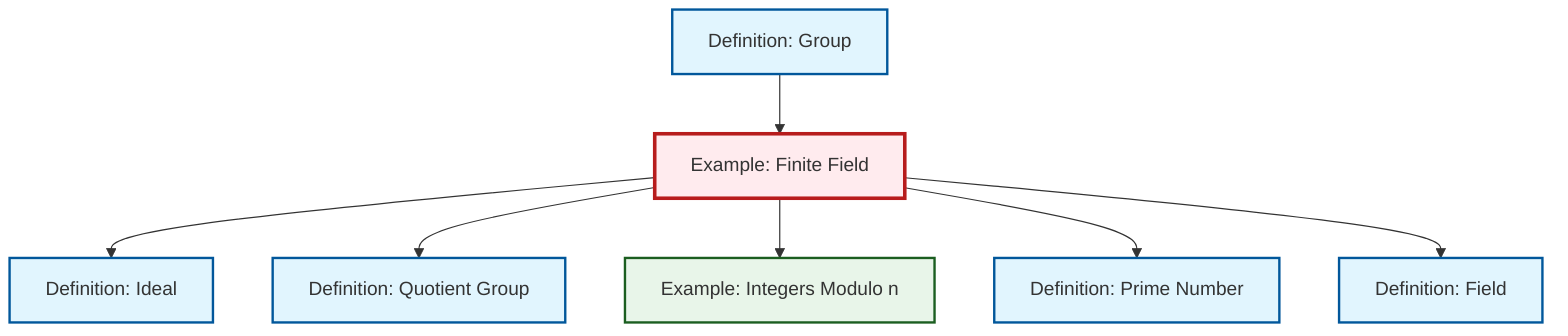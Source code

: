 graph TD
    classDef definition fill:#e1f5fe,stroke:#01579b,stroke-width:2px
    classDef theorem fill:#f3e5f5,stroke:#4a148c,stroke-width:2px
    classDef axiom fill:#fff3e0,stroke:#e65100,stroke-width:2px
    classDef example fill:#e8f5e9,stroke:#1b5e20,stroke-width:2px
    classDef current fill:#ffebee,stroke:#b71c1c,stroke-width:3px
    def-ideal["Definition: Ideal"]:::definition
    def-field["Definition: Field"]:::definition
    def-quotient-group["Definition: Quotient Group"]:::definition
    def-prime["Definition: Prime Number"]:::definition
    def-group["Definition: Group"]:::definition
    ex-finite-field["Example: Finite Field"]:::example
    ex-quotient-integers-mod-n["Example: Integers Modulo n"]:::example
    ex-finite-field --> def-ideal
    ex-finite-field --> def-quotient-group
    def-group --> ex-finite-field
    ex-finite-field --> ex-quotient-integers-mod-n
    ex-finite-field --> def-prime
    ex-finite-field --> def-field
    class ex-finite-field current